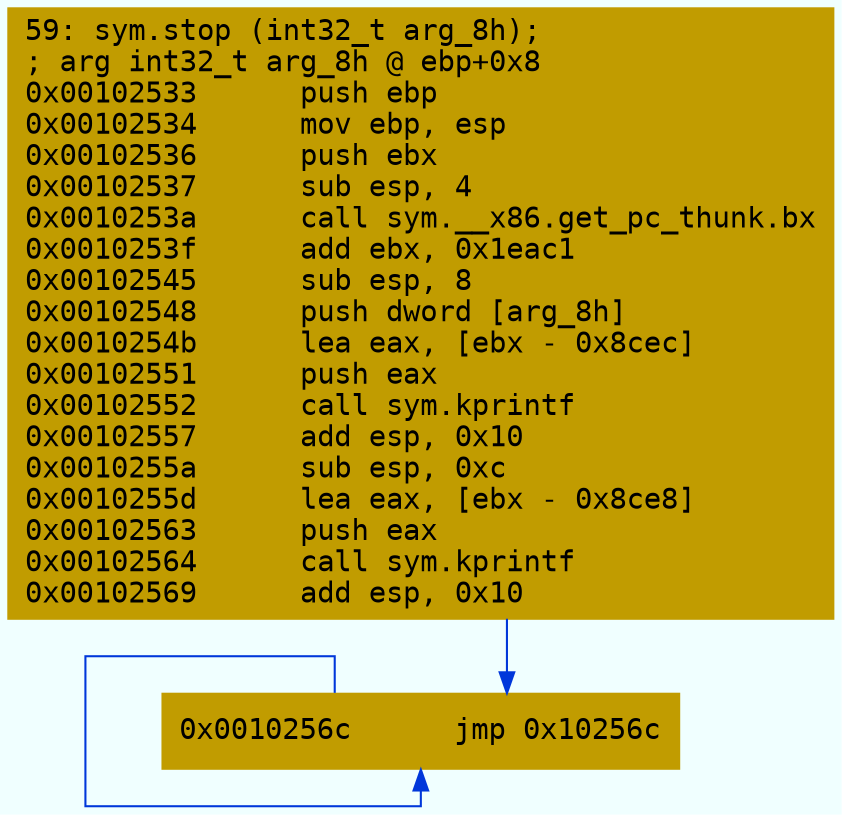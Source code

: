digraph code {
	graph [bgcolor=azure fontsize=8 fontname="Courier" splines="ortho"];
	node [fillcolor=gray style=filled shape=box];
	edge [arrowhead="normal"];
	"0x00102533" [URL="sym.stop/0x00102533", fillcolor="#c19c00",color="#c19c00", fontname="Courier",label="59: sym.stop (int32_t arg_8h);\l; arg int32_t arg_8h @ ebp+0x8\l0x00102533      push ebp\l0x00102534      mov ebp, esp\l0x00102536      push ebx\l0x00102537      sub esp, 4\l0x0010253a      call sym.__x86.get_pc_thunk.bx\l0x0010253f      add ebx, 0x1eac1\l0x00102545      sub esp, 8\l0x00102548      push dword [arg_8h]\l0x0010254b      lea eax, [ebx - 0x8cec]\l0x00102551      push eax\l0x00102552      call sym.kprintf\l0x00102557      add esp, 0x10\l0x0010255a      sub esp, 0xc\l0x0010255d      lea eax, [ebx - 0x8ce8]\l0x00102563      push eax\l0x00102564      call sym.kprintf\l0x00102569      add esp, 0x10\l"]
	"0x0010256c" [URL="sym.stop/0x0010256c", fillcolor="#c19c00",color="#c19c00", fontname="Courier",label="0x0010256c      jmp 0x10256c\l"]
        "0x00102533" -> "0x0010256c" [color="#0037da"];
        "0x0010256c" -> "0x0010256c" [color="#0037da"];
}
